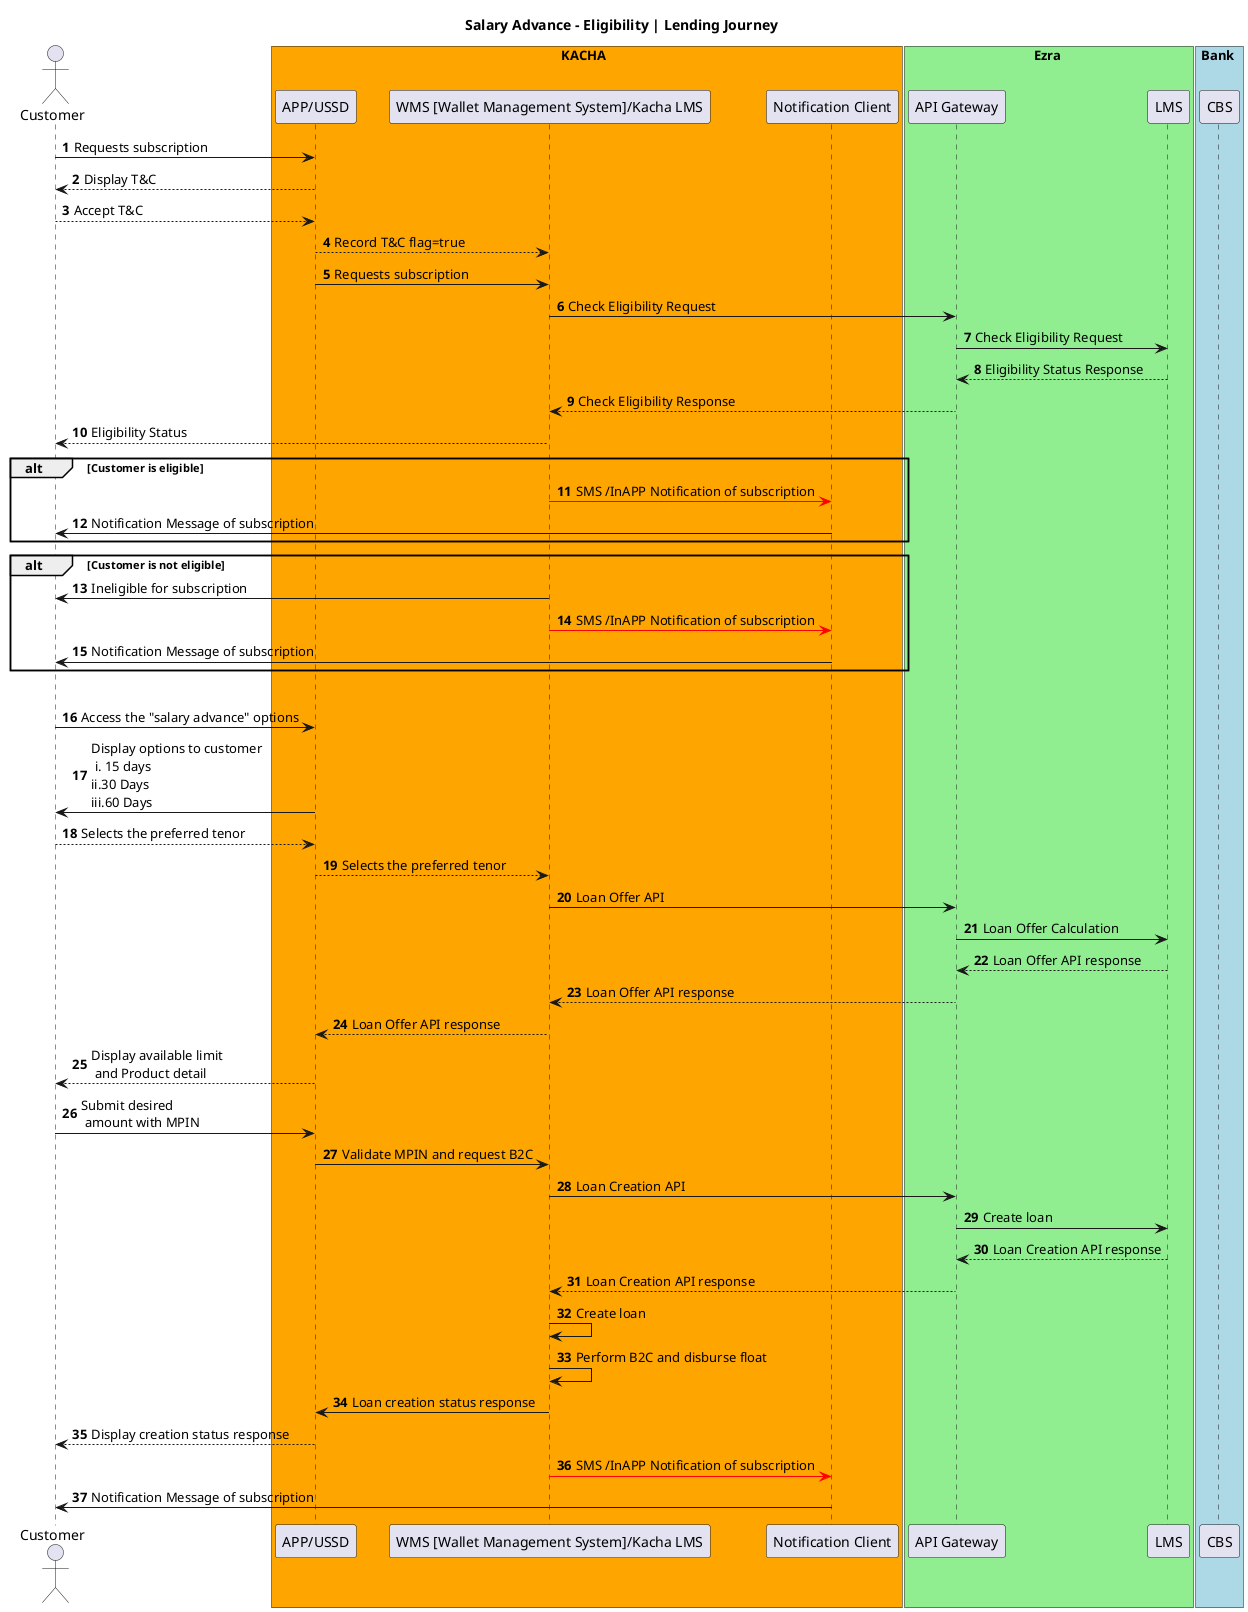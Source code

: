 @startuml
title Salary Advance - Eligibility | Lending Journey
autonumber

actor Customer as "Customer"
box KACHA  #orange
participant "APP/USSD"
participant "WMS [Wallet Management System]/Kacha LMS"
participant "Notification Client"
end box

box Ezra #Lightgreen
participant "API Gateway"
participant LMS
end box

box Bank #LightBlue
participant CBS
end box

Customer -> "APP/USSD": Requests subscription
"APP/USSD" --> Customer: Display T&C
Customer --> "APP/USSD": Accept T&C
"APP/USSD" --> "WMS [Wallet Management System]/Kacha LMS": Record T&C flag=true
"APP/USSD" -> "WMS [Wallet Management System]/Kacha LMS": Requests subscription
"WMS [Wallet Management System]/Kacha LMS" -> "API Gateway": Check Eligibility Request
"API Gateway" -> LMS: Check Eligibility Request
LMS --> "API Gateway": Eligibility Status Response
"API Gateway" --> "WMS [Wallet Management System]/Kacha LMS": Check Eligibility Response
"WMS [Wallet Management System]/Kacha LMS" --> Customer: Eligibility Status

alt Customer is eligible
"WMS [Wallet Management System]/Kacha LMS"-[#red]>"Notification Client":SMS /InAPP Notification of subscription
"Notification Client" ->Customer:Notification Message of subscription
end
alt Customer is not eligible
    "WMS [Wallet Management System]/Kacha LMS" -> Customer: Ineligible for subscription
    "WMS [Wallet Management System]/Kacha LMS"-[#red]>"Notification Client":SMS /InAPP Notification of subscription
    "Notification Client" ->Customer:Notification Message of subscription

end
alt Customer is eligible
    Customer -> "APP/USSD": Access the "salary advance" options
    "APP/USSD" -> Customer: Display options to customer\n i. 15 days\nii.30 Days\niii.60 Days
    Customer --> "APP/USSD" : Selects the preferred tenor
    "APP/USSD" --> "WMS [Wallet Management System]/Kacha LMS" : Selects the preferred tenor
    "WMS [Wallet Management System]/Kacha LMS" -> "API Gateway": Loan Offer API
    "API Gateway" -> LMS: Loan Offer Calculation
    LMS --> "API Gateway": Loan Offer API response
    "API Gateway" -->  "WMS [Wallet Management System]/Kacha LMS": Loan Offer API response
    "WMS [Wallet Management System]/Kacha LMS"--> "APP/USSD": Loan Offer API response
    "APP/USSD"--> Customer: Display available limit\n and Product detail
    Customer -> "APP/USSD": Submit desired\n amount with MPIN
    "APP/USSD" -> "WMS [Wallet Management System]/Kacha LMS": Validate MPIN and request B2C
    "WMS [Wallet Management System]/Kacha LMS" -> "API Gateway": Loan Creation API
    "API Gateway" -> LMS: Create loan
    LMS --> "API Gateway": Loan Creation API response
    "API Gateway" -->  "WMS [Wallet Management System]/Kacha LMS": Loan Creation API response
    "WMS [Wallet Management System]/Kacha LMS" -> "WMS [Wallet Management System]/Kacha LMS": Create loan
    "WMS [Wallet Management System]/Kacha LMS" -> "WMS [Wallet Management System]/Kacha LMS": Perform B2C and disburse float
    "WMS [Wallet Management System]/Kacha LMS" -> "APP/USSD": Loan creation status response
    "APP/USSD" --> Customer: Display creation status response

    "WMS [Wallet Management System]/Kacha LMS"-[#red]>"Notification Client":SMS /InAPP Notification of subscription
    "Notification Client" ->Customer:Notification Message of subscription


@enduml